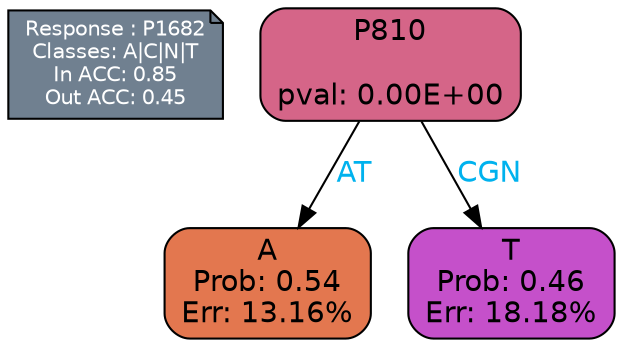 digraph Tree {
node [shape=box, style="filled, rounded", color="black", fontname=helvetica] ;
graph [ranksep=equally, splines=polylines, bgcolor=transparent, dpi=600] ;
edge [fontname=helvetica] ;
LEGEND [label="Response : P1682
Classes: A|C|N|T
In ACC: 0.85
Out ACC: 0.45
",shape=note,align=left,style=filled,fillcolor="slategray",fontcolor="white",fontsize=10];1 [label="P810

pval: 0.00E+00", fillcolor="#d56588"] ;
2 [label="A
Prob: 0.54
Err: 13.16%", fillcolor="#e3774f"] ;
3 [label="T
Prob: 0.46
Err: 18.18%", fillcolor="#c550ca"] ;
1 -> 2 [label="AT",fontcolor=deepskyblue2] ;
1 -> 3 [label="CGN",fontcolor=deepskyblue2] ;
{rank = same; 2;3;}{rank = same; LEGEND;1;}}